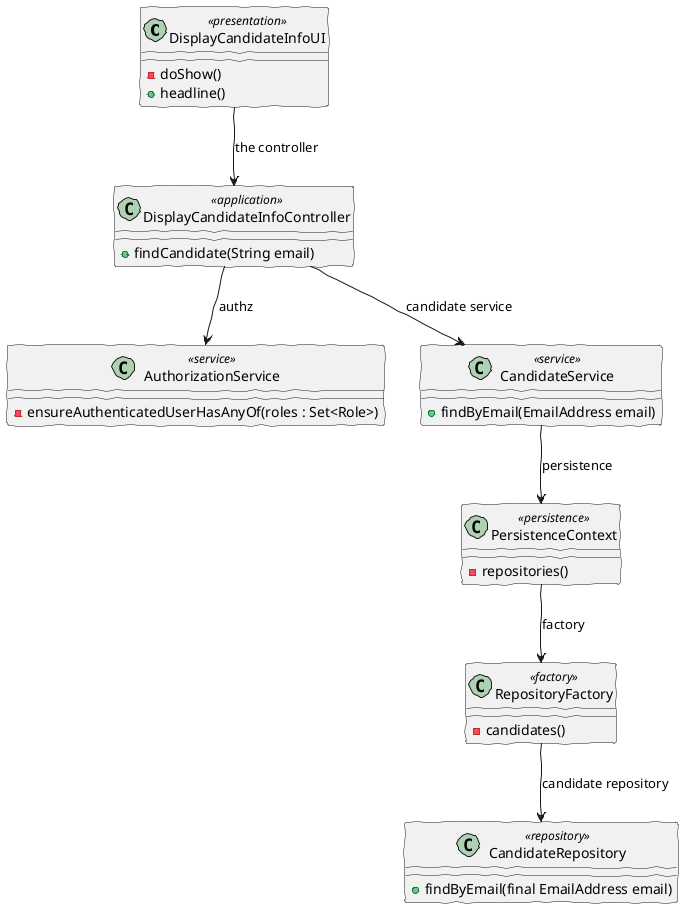 @startuml
'skinparam
skinparam handwritten true
skinparam packageStyle rect
skinparam defaultFontName FG Virgil
skinparam shadowing false

'Entidades
class DisplayCandidateInfoUI <<presentation>> {
- doShow()
+ headline()
}
class DisplayCandidateInfoController <<application>>{
+ findCandidate(String email)
}
class AuthorizationService <<service>> {
- ensureAuthenticatedUserHasAnyOf(roles : Set<Role>)

}
class CandidateService <<service>> {
+ findByEmail(EmailAddress email)
}

class PersistenceContext <<persistence>> {
- repositories()

}
class RepositoryFactory <<factory>> {
- candidates()
}
class CandidateRepository <<repository>> {
+ findByEmail(final EmailAddress email)
}

'Associações
DisplayCandidateInfoUI --> DisplayCandidateInfoController : the controller
DisplayCandidateInfoController --> AuthorizationService : authz
DisplayCandidateInfoController --> CandidateService : candidate service
CandidateService --> PersistenceContext : persistence
PersistenceContext --> RepositoryFactory : factory
RepositoryFactory --> CandidateRepository : candidate repository

@enduml